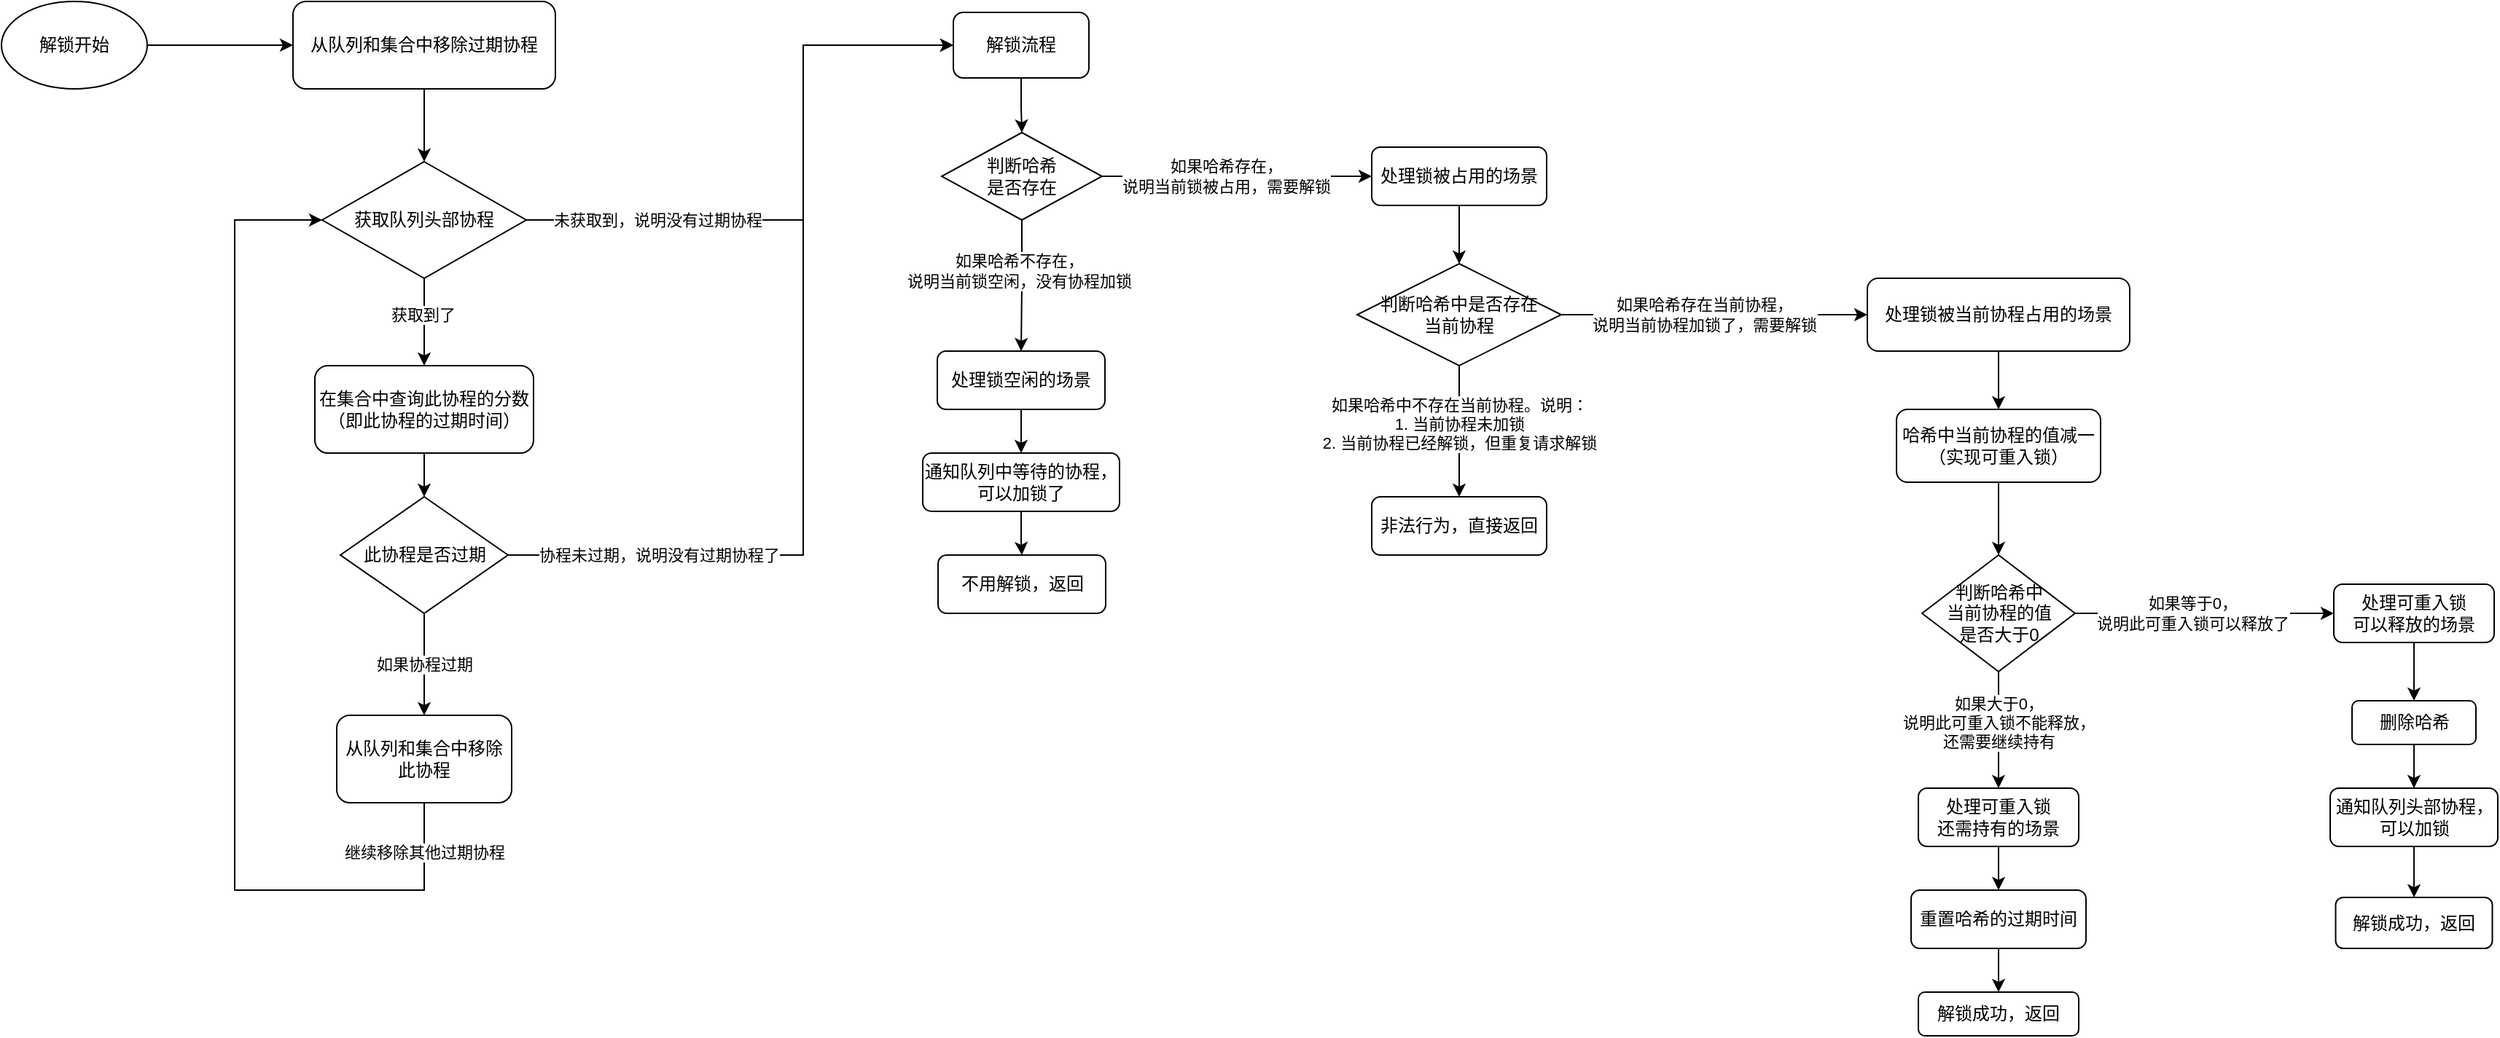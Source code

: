 <mxfile version="24.4.13" type="device">
  <diagram name="第 1 页" id="qcU9wVmDLxQgiWgDXT3w">
    <mxGraphModel dx="896" dy="594" grid="1" gridSize="10" guides="1" tooltips="1" connect="1" arrows="1" fold="1" page="1" pageScale="1" pageWidth="827" pageHeight="1169" math="0" shadow="0">
      <root>
        <mxCell id="0" />
        <mxCell id="1" parent="0" />
        <mxCell id="nwuS3yKaRCvEqXqRGb64-2" value="解锁开始" style="ellipse;whiteSpace=wrap;html=1;" parent="1" vertex="1">
          <mxGeometry x="60" y="140" width="100" height="60" as="geometry" />
        </mxCell>
        <mxCell id="nwuS3yKaRCvEqXqRGb64-3" style="edgeStyle=orthogonalEdgeStyle;rounded=0;orthogonalLoop=1;jettySize=auto;html=1;entryX=0;entryY=0.5;entryDx=0;entryDy=0;exitX=1;exitY=0.5;exitDx=0;exitDy=0;" parent="1" source="nwuS3yKaRCvEqXqRGb64-2" target="nwuS3yKaRCvEqXqRGb64-5" edge="1">
          <mxGeometry relative="1" as="geometry">
            <mxPoint x="200" y="170" as="sourcePoint" />
          </mxGeometry>
        </mxCell>
        <mxCell id="nwuS3yKaRCvEqXqRGb64-4" style="edgeStyle=orthogonalEdgeStyle;rounded=0;orthogonalLoop=1;jettySize=auto;html=1;entryX=0.5;entryY=0;entryDx=0;entryDy=0;" parent="1" source="nwuS3yKaRCvEqXqRGb64-5" target="nwuS3yKaRCvEqXqRGb64-9" edge="1">
          <mxGeometry relative="1" as="geometry" />
        </mxCell>
        <mxCell id="nwuS3yKaRCvEqXqRGb64-5" value="&lt;span style=&quot;font-family: 默认字体; background-color: rgb(248, 249, 250);&quot;&gt;&lt;font style=&quot;font-size: 12px;&quot;&gt;从队列和集合中移除过期协程&lt;/font&gt;&lt;/span&gt;" style="rounded=1;whiteSpace=wrap;html=1;" parent="1" vertex="1">
          <mxGeometry x="260" y="140" width="180" height="60" as="geometry" />
        </mxCell>
        <mxCell id="nwuS3yKaRCvEqXqRGb64-6" style="edgeStyle=orthogonalEdgeStyle;rounded=0;orthogonalLoop=1;jettySize=auto;html=1;entryX=0.5;entryY=0;entryDx=0;entryDy=0;" parent="1" source="nwuS3yKaRCvEqXqRGb64-9" target="nwuS3yKaRCvEqXqRGb64-11" edge="1">
          <mxGeometry relative="1" as="geometry" />
        </mxCell>
        <mxCell id="nwuS3yKaRCvEqXqRGb64-7" value="获取到了" style="edgeLabel;html=1;align=center;verticalAlign=middle;resizable=0;points=[];" parent="nwuS3yKaRCvEqXqRGb64-6" vertex="1" connectable="0">
          <mxGeometry x="-0.182" y="-1" relative="1" as="geometry">
            <mxPoint as="offset" />
          </mxGeometry>
        </mxCell>
        <mxCell id="nwuS3yKaRCvEqXqRGb64-20" style="edgeStyle=orthogonalEdgeStyle;rounded=0;orthogonalLoop=1;jettySize=auto;html=1;entryX=0;entryY=0.5;entryDx=0;entryDy=0;" parent="1" source="nwuS3yKaRCvEqXqRGb64-9" target="nwuS3yKaRCvEqXqRGb64-19" edge="1">
          <mxGeometry relative="1" as="geometry">
            <Array as="points">
              <mxPoint x="610" y="290" />
              <mxPoint x="610" y="170" />
            </Array>
          </mxGeometry>
        </mxCell>
        <mxCell id="nwuS3yKaRCvEqXqRGb64-22" value="未获取到，说明没有过期协程" style="edgeLabel;html=1;align=center;verticalAlign=middle;resizable=0;points=[];" parent="nwuS3yKaRCvEqXqRGb64-20" vertex="1" connectable="0">
          <mxGeometry x="-0.546" y="-2" relative="1" as="geometry">
            <mxPoint x="-4" y="-2" as="offset" />
          </mxGeometry>
        </mxCell>
        <mxCell id="nwuS3yKaRCvEqXqRGb64-9" value="获取队列头部协程" style="rhombus;whiteSpace=wrap;html=1;" parent="1" vertex="1">
          <mxGeometry x="280" y="250" width="140" height="80" as="geometry" />
        </mxCell>
        <mxCell id="nwuS3yKaRCvEqXqRGb64-10" style="edgeStyle=orthogonalEdgeStyle;rounded=0;orthogonalLoop=1;jettySize=auto;html=1;entryX=0.5;entryY=0;entryDx=0;entryDy=0;" parent="1" source="nwuS3yKaRCvEqXqRGb64-11" target="nwuS3yKaRCvEqXqRGb64-15" edge="1">
          <mxGeometry relative="1" as="geometry" />
        </mxCell>
        <mxCell id="nwuS3yKaRCvEqXqRGb64-11" value="在集合中查询此协程的分数&lt;div&gt;（即此协程的过期时间）&lt;/div&gt;" style="rounded=1;whiteSpace=wrap;html=1;" parent="1" vertex="1">
          <mxGeometry x="275" y="390" width="150" height="60" as="geometry" />
        </mxCell>
        <mxCell id="nwuS3yKaRCvEqXqRGb64-12" style="edgeStyle=orthogonalEdgeStyle;rounded=0;orthogonalLoop=1;jettySize=auto;html=1;" parent="1" source="nwuS3yKaRCvEqXqRGb64-15" target="nwuS3yKaRCvEqXqRGb64-18" edge="1">
          <mxGeometry relative="1" as="geometry" />
        </mxCell>
        <mxCell id="nwuS3yKaRCvEqXqRGb64-13" value="如果协程过期" style="edgeLabel;html=1;align=center;verticalAlign=middle;resizable=0;points=[];" parent="nwuS3yKaRCvEqXqRGb64-12" vertex="1" connectable="0">
          <mxGeometry y="4" relative="1" as="geometry">
            <mxPoint x="-4" as="offset" />
          </mxGeometry>
        </mxCell>
        <mxCell id="nwuS3yKaRCvEqXqRGb64-21" style="edgeStyle=orthogonalEdgeStyle;rounded=0;orthogonalLoop=1;jettySize=auto;html=1;entryX=0;entryY=0.5;entryDx=0;entryDy=0;" parent="1" source="nwuS3yKaRCvEqXqRGb64-15" target="nwuS3yKaRCvEqXqRGb64-19" edge="1">
          <mxGeometry relative="1" as="geometry">
            <Array as="points">
              <mxPoint x="610" y="520" />
              <mxPoint x="610" y="170" />
            </Array>
          </mxGeometry>
        </mxCell>
        <mxCell id="nwuS3yKaRCvEqXqRGb64-23" value="协程未过期，说明没有过期协程了" style="edgeLabel;html=1;align=center;verticalAlign=middle;resizable=0;points=[];" parent="nwuS3yKaRCvEqXqRGb64-21" vertex="1" connectable="0">
          <mxGeometry x="-0.673" y="2" relative="1" as="geometry">
            <mxPoint x="-4" y="2" as="offset" />
          </mxGeometry>
        </mxCell>
        <mxCell id="nwuS3yKaRCvEqXqRGb64-15" value="此协程是否过期" style="rhombus;whiteSpace=wrap;html=1;" parent="1" vertex="1">
          <mxGeometry x="292.5" y="480" width="115" height="80" as="geometry" />
        </mxCell>
        <mxCell id="nwuS3yKaRCvEqXqRGb64-16" style="edgeStyle=orthogonalEdgeStyle;rounded=0;orthogonalLoop=1;jettySize=auto;html=1;entryX=0;entryY=0.5;entryDx=0;entryDy=0;" parent="1" source="nwuS3yKaRCvEqXqRGb64-18" target="nwuS3yKaRCvEqXqRGb64-9" edge="1">
          <mxGeometry relative="1" as="geometry">
            <Array as="points">
              <mxPoint x="350" y="750" />
              <mxPoint x="220" y="750" />
              <mxPoint x="220" y="290" />
            </Array>
          </mxGeometry>
        </mxCell>
        <mxCell id="nwuS3yKaRCvEqXqRGb64-17" value="继续移除其他过期协程" style="edgeLabel;html=1;align=center;verticalAlign=middle;resizable=0;points=[];" parent="nwuS3yKaRCvEqXqRGb64-16" vertex="1" connectable="0">
          <mxGeometry x="-0.906" y="1" relative="1" as="geometry">
            <mxPoint x="-1" as="offset" />
          </mxGeometry>
        </mxCell>
        <mxCell id="nwuS3yKaRCvEqXqRGb64-18" value="从队列和集合中移除此协程" style="rounded=1;whiteSpace=wrap;html=1;" parent="1" vertex="1">
          <mxGeometry x="290" y="630" width="120" height="60" as="geometry" />
        </mxCell>
        <mxCell id="nwuS3yKaRCvEqXqRGb64-34" style="edgeStyle=orthogonalEdgeStyle;rounded=0;orthogonalLoop=1;jettySize=auto;html=1;entryX=0.5;entryY=0;entryDx=0;entryDy=0;" parent="1" source="nwuS3yKaRCvEqXqRGb64-19" target="nwuS3yKaRCvEqXqRGb64-24" edge="1">
          <mxGeometry relative="1" as="geometry" />
        </mxCell>
        <mxCell id="nwuS3yKaRCvEqXqRGb64-19" value="解锁流程" style="rounded=1;whiteSpace=wrap;html=1;" parent="1" vertex="1">
          <mxGeometry x="713" y="147.5" width="93" height="45" as="geometry" />
        </mxCell>
        <mxCell id="nwuS3yKaRCvEqXqRGb64-28" style="edgeStyle=orthogonalEdgeStyle;rounded=0;orthogonalLoop=1;jettySize=auto;html=1;entryX=0.5;entryY=0;entryDx=0;entryDy=0;" parent="1" source="nwuS3yKaRCvEqXqRGb64-24" target="nwuS3yKaRCvEqXqRGb64-25" edge="1">
          <mxGeometry relative="1" as="geometry" />
        </mxCell>
        <mxCell id="nwuS3yKaRCvEqXqRGb64-32" value="如果哈希不存在，&lt;div&gt;说明当前锁空闲，没有协程加锁&lt;/div&gt;" style="edgeLabel;html=1;align=center;verticalAlign=middle;resizable=0;points=[];" parent="nwuS3yKaRCvEqXqRGb64-28" vertex="1" connectable="0">
          <mxGeometry x="-0.226" y="-2" relative="1" as="geometry">
            <mxPoint as="offset" />
          </mxGeometry>
        </mxCell>
        <mxCell id="nwuS3yKaRCvEqXqRGb64-35" style="edgeStyle=orthogonalEdgeStyle;rounded=0;orthogonalLoop=1;jettySize=auto;html=1;entryX=0;entryY=0.5;entryDx=0;entryDy=0;" parent="1" source="nwuS3yKaRCvEqXqRGb64-24" target="nwuS3yKaRCvEqXqRGb64-33" edge="1">
          <mxGeometry relative="1" as="geometry" />
        </mxCell>
        <mxCell id="nwuS3yKaRCvEqXqRGb64-36" value="如果哈希存在，&lt;div&gt;说明当前锁被占用，需要解锁&lt;/div&gt;" style="edgeLabel;html=1;align=center;verticalAlign=middle;resizable=0;points=[];" parent="nwuS3yKaRCvEqXqRGb64-35" vertex="1" connectable="0">
          <mxGeometry x="-0.522" y="-2" relative="1" as="geometry">
            <mxPoint x="41" y="-2" as="offset" />
          </mxGeometry>
        </mxCell>
        <mxCell id="nwuS3yKaRCvEqXqRGb64-24" value="判断哈希&lt;div&gt;是否存在&lt;/div&gt;" style="rhombus;whiteSpace=wrap;html=1;" parent="1" vertex="1">
          <mxGeometry x="705" y="230" width="110" height="60" as="geometry" />
        </mxCell>
        <mxCell id="nwuS3yKaRCvEqXqRGb64-29" style="edgeStyle=orthogonalEdgeStyle;rounded=0;orthogonalLoop=1;jettySize=auto;html=1;entryX=0.5;entryY=0;entryDx=0;entryDy=0;" parent="1" source="nwuS3yKaRCvEqXqRGb64-25" target="nwuS3yKaRCvEqXqRGb64-26" edge="1">
          <mxGeometry relative="1" as="geometry" />
        </mxCell>
        <mxCell id="nwuS3yKaRCvEqXqRGb64-25" value="处理锁空闲的场景" style="rounded=1;whiteSpace=wrap;html=1;" parent="1" vertex="1">
          <mxGeometry x="702" y="380" width="115" height="40" as="geometry" />
        </mxCell>
        <mxCell id="nwuS3yKaRCvEqXqRGb64-30" style="edgeStyle=orthogonalEdgeStyle;rounded=0;orthogonalLoop=1;jettySize=auto;html=1;entryX=0.5;entryY=0;entryDx=0;entryDy=0;" parent="1" source="nwuS3yKaRCvEqXqRGb64-26" target="nwuS3yKaRCvEqXqRGb64-27" edge="1">
          <mxGeometry relative="1" as="geometry" />
        </mxCell>
        <mxCell id="nwuS3yKaRCvEqXqRGb64-26" value="通知队列中等待的协程，可以加锁了" style="rounded=1;whiteSpace=wrap;html=1;" parent="1" vertex="1">
          <mxGeometry x="692" y="450" width="135" height="40" as="geometry" />
        </mxCell>
        <mxCell id="nwuS3yKaRCvEqXqRGb64-27" value="不用解锁，返回" style="rounded=1;whiteSpace=wrap;html=1;" parent="1" vertex="1">
          <mxGeometry x="702.5" y="520" width="115" height="40" as="geometry" />
        </mxCell>
        <mxCell id="nwuS3yKaRCvEqXqRGb64-41" style="edgeStyle=orthogonalEdgeStyle;rounded=0;orthogonalLoop=1;jettySize=auto;html=1;entryX=0.5;entryY=0;entryDx=0;entryDy=0;" parent="1" source="nwuS3yKaRCvEqXqRGb64-33" target="nwuS3yKaRCvEqXqRGb64-37" edge="1">
          <mxGeometry relative="1" as="geometry" />
        </mxCell>
        <mxCell id="nwuS3yKaRCvEqXqRGb64-33" value="处理锁被占用的场景" style="rounded=1;whiteSpace=wrap;html=1;" parent="1" vertex="1">
          <mxGeometry x="1000" y="240" width="120" height="40" as="geometry" />
        </mxCell>
        <mxCell id="nwuS3yKaRCvEqXqRGb64-39" style="edgeStyle=orthogonalEdgeStyle;rounded=0;orthogonalLoop=1;jettySize=auto;html=1;entryX=0.5;entryY=0;entryDx=0;entryDy=0;" parent="1" source="nwuS3yKaRCvEqXqRGb64-37" target="nwuS3yKaRCvEqXqRGb64-38" edge="1">
          <mxGeometry relative="1" as="geometry" />
        </mxCell>
        <mxCell id="nwuS3yKaRCvEqXqRGb64-40" value="如果哈希中不存在当前协程。说明：&lt;div&gt;1. 当前协程未加锁&lt;/div&gt;&lt;div&gt;2. 当前协程已经解锁，但重复请求解锁&lt;/div&gt;" style="edgeLabel;html=1;align=center;verticalAlign=middle;resizable=0;points=[];" parent="nwuS3yKaRCvEqXqRGb64-39" vertex="1" connectable="0">
          <mxGeometry x="-0.389" y="-2" relative="1" as="geometry">
            <mxPoint x="2" y="12" as="offset" />
          </mxGeometry>
        </mxCell>
        <mxCell id="nwuS3yKaRCvEqXqRGb64-43" style="edgeStyle=orthogonalEdgeStyle;rounded=0;orthogonalLoop=1;jettySize=auto;html=1;entryX=0;entryY=0.5;entryDx=0;entryDy=0;" parent="1" source="nwuS3yKaRCvEqXqRGb64-37" target="nwuS3yKaRCvEqXqRGb64-42" edge="1">
          <mxGeometry relative="1" as="geometry" />
        </mxCell>
        <mxCell id="nwuS3yKaRCvEqXqRGb64-44" value="如果哈希存在当前协程，&lt;div&gt;说明当前协程加锁了，需要解锁&lt;/div&gt;" style="edgeLabel;html=1;align=center;verticalAlign=middle;resizable=0;points=[];" parent="nwuS3yKaRCvEqXqRGb64-43" vertex="1" connectable="0">
          <mxGeometry x="-0.295" y="-2" relative="1" as="geometry">
            <mxPoint x="24" y="-2" as="offset" />
          </mxGeometry>
        </mxCell>
        <mxCell id="nwuS3yKaRCvEqXqRGb64-37" value="判断哈希中是否存在&lt;div&gt;当前协程&lt;/div&gt;" style="rhombus;whiteSpace=wrap;html=1;" parent="1" vertex="1">
          <mxGeometry x="990" y="320" width="140" height="70" as="geometry" />
        </mxCell>
        <mxCell id="nwuS3yKaRCvEqXqRGb64-38" value="非法行为，直接返回" style="rounded=1;whiteSpace=wrap;html=1;" parent="1" vertex="1">
          <mxGeometry x="1000" y="480" width="120" height="40" as="geometry" />
        </mxCell>
        <mxCell id="nwuS3yKaRCvEqXqRGb64-52" style="edgeStyle=orthogonalEdgeStyle;rounded=0;orthogonalLoop=1;jettySize=auto;html=1;entryX=0.5;entryY=0;entryDx=0;entryDy=0;" parent="1" source="nwuS3yKaRCvEqXqRGb64-42" target="nwuS3yKaRCvEqXqRGb64-45" edge="1">
          <mxGeometry relative="1" as="geometry" />
        </mxCell>
        <mxCell id="nwuS3yKaRCvEqXqRGb64-42" value="处理锁被当前协程占用的场景" style="rounded=1;whiteSpace=wrap;html=1;" parent="1" vertex="1">
          <mxGeometry x="1340" y="330" width="180" height="50" as="geometry" />
        </mxCell>
        <mxCell id="nwuS3yKaRCvEqXqRGb64-53" style="edgeStyle=orthogonalEdgeStyle;rounded=0;orthogonalLoop=1;jettySize=auto;html=1;entryX=0.5;entryY=0;entryDx=0;entryDy=0;" parent="1" source="nwuS3yKaRCvEqXqRGb64-45" target="nwuS3yKaRCvEqXqRGb64-46" edge="1">
          <mxGeometry relative="1" as="geometry" />
        </mxCell>
        <mxCell id="nwuS3yKaRCvEqXqRGb64-45" value="哈希中当前协程的值减一&lt;div&gt;（实现可重入锁）&lt;/div&gt;" style="rounded=1;whiteSpace=wrap;html=1;" parent="1" vertex="1">
          <mxGeometry x="1360" y="420" width="140" height="50" as="geometry" />
        </mxCell>
        <mxCell id="nwuS3yKaRCvEqXqRGb64-54" style="edgeStyle=orthogonalEdgeStyle;rounded=0;orthogonalLoop=1;jettySize=auto;html=1;entryX=0.5;entryY=0;entryDx=0;entryDy=0;" parent="1" source="nwuS3yKaRCvEqXqRGb64-46" target="nwuS3yKaRCvEqXqRGb64-62" edge="1">
          <mxGeometry relative="1" as="geometry" />
        </mxCell>
        <mxCell id="nwuS3yKaRCvEqXqRGb64-59" value="如果大于0，&lt;div&gt;说明此可重入锁不能释放，&lt;/div&gt;&lt;div&gt;还需要继续持有&lt;/div&gt;" style="edgeLabel;html=1;align=center;verticalAlign=middle;resizable=0;points=[];" parent="nwuS3yKaRCvEqXqRGb64-54" vertex="1" connectable="0">
          <mxGeometry x="-0.255" y="2" relative="1" as="geometry">
            <mxPoint x="-2" y="5" as="offset" />
          </mxGeometry>
        </mxCell>
        <mxCell id="nwuS3yKaRCvEqXqRGb64-56" style="edgeStyle=orthogonalEdgeStyle;rounded=0;orthogonalLoop=1;jettySize=auto;html=1;entryX=0;entryY=0.5;entryDx=0;entryDy=0;" parent="1" source="nwuS3yKaRCvEqXqRGb64-46" target="nwuS3yKaRCvEqXqRGb64-64" edge="1">
          <mxGeometry relative="1" as="geometry" />
        </mxCell>
        <mxCell id="nwuS3yKaRCvEqXqRGb64-60" value="如果等于0，&lt;div&gt;说明此可重入锁可以释放了&lt;/div&gt;" style="edgeLabel;html=1;align=center;verticalAlign=middle;resizable=0;points=[];" parent="nwuS3yKaRCvEqXqRGb64-56" vertex="1" connectable="0">
          <mxGeometry x="-0.215" y="-1" relative="1" as="geometry">
            <mxPoint x="11" y="-1" as="offset" />
          </mxGeometry>
        </mxCell>
        <mxCell id="nwuS3yKaRCvEqXqRGb64-46" value="判断哈希中&lt;div&gt;当前协程的值&lt;/div&gt;&lt;div&gt;是否大于0&lt;/div&gt;" style="rhombus;whiteSpace=wrap;html=1;" parent="1" vertex="1">
          <mxGeometry x="1377.5" y="520" width="105" height="80" as="geometry" />
        </mxCell>
        <mxCell id="nwuS3yKaRCvEqXqRGb64-55" style="edgeStyle=orthogonalEdgeStyle;rounded=0;orthogonalLoop=1;jettySize=auto;html=1;entryX=0.5;entryY=0;entryDx=0;entryDy=0;" parent="1" source="nwuS3yKaRCvEqXqRGb64-47" target="nwuS3yKaRCvEqXqRGb64-48" edge="1">
          <mxGeometry relative="1" as="geometry" />
        </mxCell>
        <mxCell id="nwuS3yKaRCvEqXqRGb64-47" value="重置哈希的过期时间" style="rounded=1;whiteSpace=wrap;html=1;" parent="1" vertex="1">
          <mxGeometry x="1370" y="750" width="120" height="40" as="geometry" />
        </mxCell>
        <mxCell id="nwuS3yKaRCvEqXqRGb64-48" value="解锁成功，返回" style="rounded=1;whiteSpace=wrap;html=1;" parent="1" vertex="1">
          <mxGeometry x="1375" y="820" width="110" height="30" as="geometry" />
        </mxCell>
        <mxCell id="nwuS3yKaRCvEqXqRGb64-57" style="edgeStyle=orthogonalEdgeStyle;rounded=0;orthogonalLoop=1;jettySize=auto;html=1;" parent="1" source="nwuS3yKaRCvEqXqRGb64-49" target="nwuS3yKaRCvEqXqRGb64-50" edge="1">
          <mxGeometry relative="1" as="geometry" />
        </mxCell>
        <mxCell id="nwuS3yKaRCvEqXqRGb64-49" value="删除哈希" style="rounded=1;whiteSpace=wrap;html=1;" parent="1" vertex="1">
          <mxGeometry x="1672.5" y="620" width="85" height="30" as="geometry" />
        </mxCell>
        <mxCell id="nwuS3yKaRCvEqXqRGb64-58" style="edgeStyle=orthogonalEdgeStyle;rounded=0;orthogonalLoop=1;jettySize=auto;html=1;" parent="1" source="nwuS3yKaRCvEqXqRGb64-50" target="nwuS3yKaRCvEqXqRGb64-51" edge="1">
          <mxGeometry relative="1" as="geometry" />
        </mxCell>
        <mxCell id="nwuS3yKaRCvEqXqRGb64-50" value="通知队列头部协程，可以加锁" style="rounded=1;whiteSpace=wrap;html=1;" parent="1" vertex="1">
          <mxGeometry x="1657.5" y="680" width="115" height="40" as="geometry" />
        </mxCell>
        <mxCell id="nwuS3yKaRCvEqXqRGb64-51" value="解锁成功，返回" style="rounded=1;whiteSpace=wrap;html=1;" parent="1" vertex="1">
          <mxGeometry x="1661.25" y="755" width="107.5" height="35" as="geometry" />
        </mxCell>
        <mxCell id="nwuS3yKaRCvEqXqRGb64-63" style="edgeStyle=orthogonalEdgeStyle;rounded=0;orthogonalLoop=1;jettySize=auto;html=1;entryX=0.5;entryY=0;entryDx=0;entryDy=0;" parent="1" source="nwuS3yKaRCvEqXqRGb64-62" target="nwuS3yKaRCvEqXqRGb64-47" edge="1">
          <mxGeometry relative="1" as="geometry" />
        </mxCell>
        <mxCell id="nwuS3yKaRCvEqXqRGb64-62" value="处理可重入锁&lt;div&gt;还需持有的场景&lt;/div&gt;" style="rounded=1;whiteSpace=wrap;html=1;" parent="1" vertex="1">
          <mxGeometry x="1375" y="680" width="110" height="40" as="geometry" />
        </mxCell>
        <mxCell id="nwuS3yKaRCvEqXqRGb64-65" style="edgeStyle=orthogonalEdgeStyle;rounded=0;orthogonalLoop=1;jettySize=auto;html=1;entryX=0.5;entryY=0;entryDx=0;entryDy=0;" parent="1" source="nwuS3yKaRCvEqXqRGb64-64" target="nwuS3yKaRCvEqXqRGb64-49" edge="1">
          <mxGeometry relative="1" as="geometry" />
        </mxCell>
        <mxCell id="nwuS3yKaRCvEqXqRGb64-64" value="处理可重入锁&lt;div&gt;可以释放的场景&lt;/div&gt;" style="rounded=1;whiteSpace=wrap;html=1;" parent="1" vertex="1">
          <mxGeometry x="1660" y="540" width="110" height="40" as="geometry" />
        </mxCell>
      </root>
    </mxGraphModel>
  </diagram>
</mxfile>
